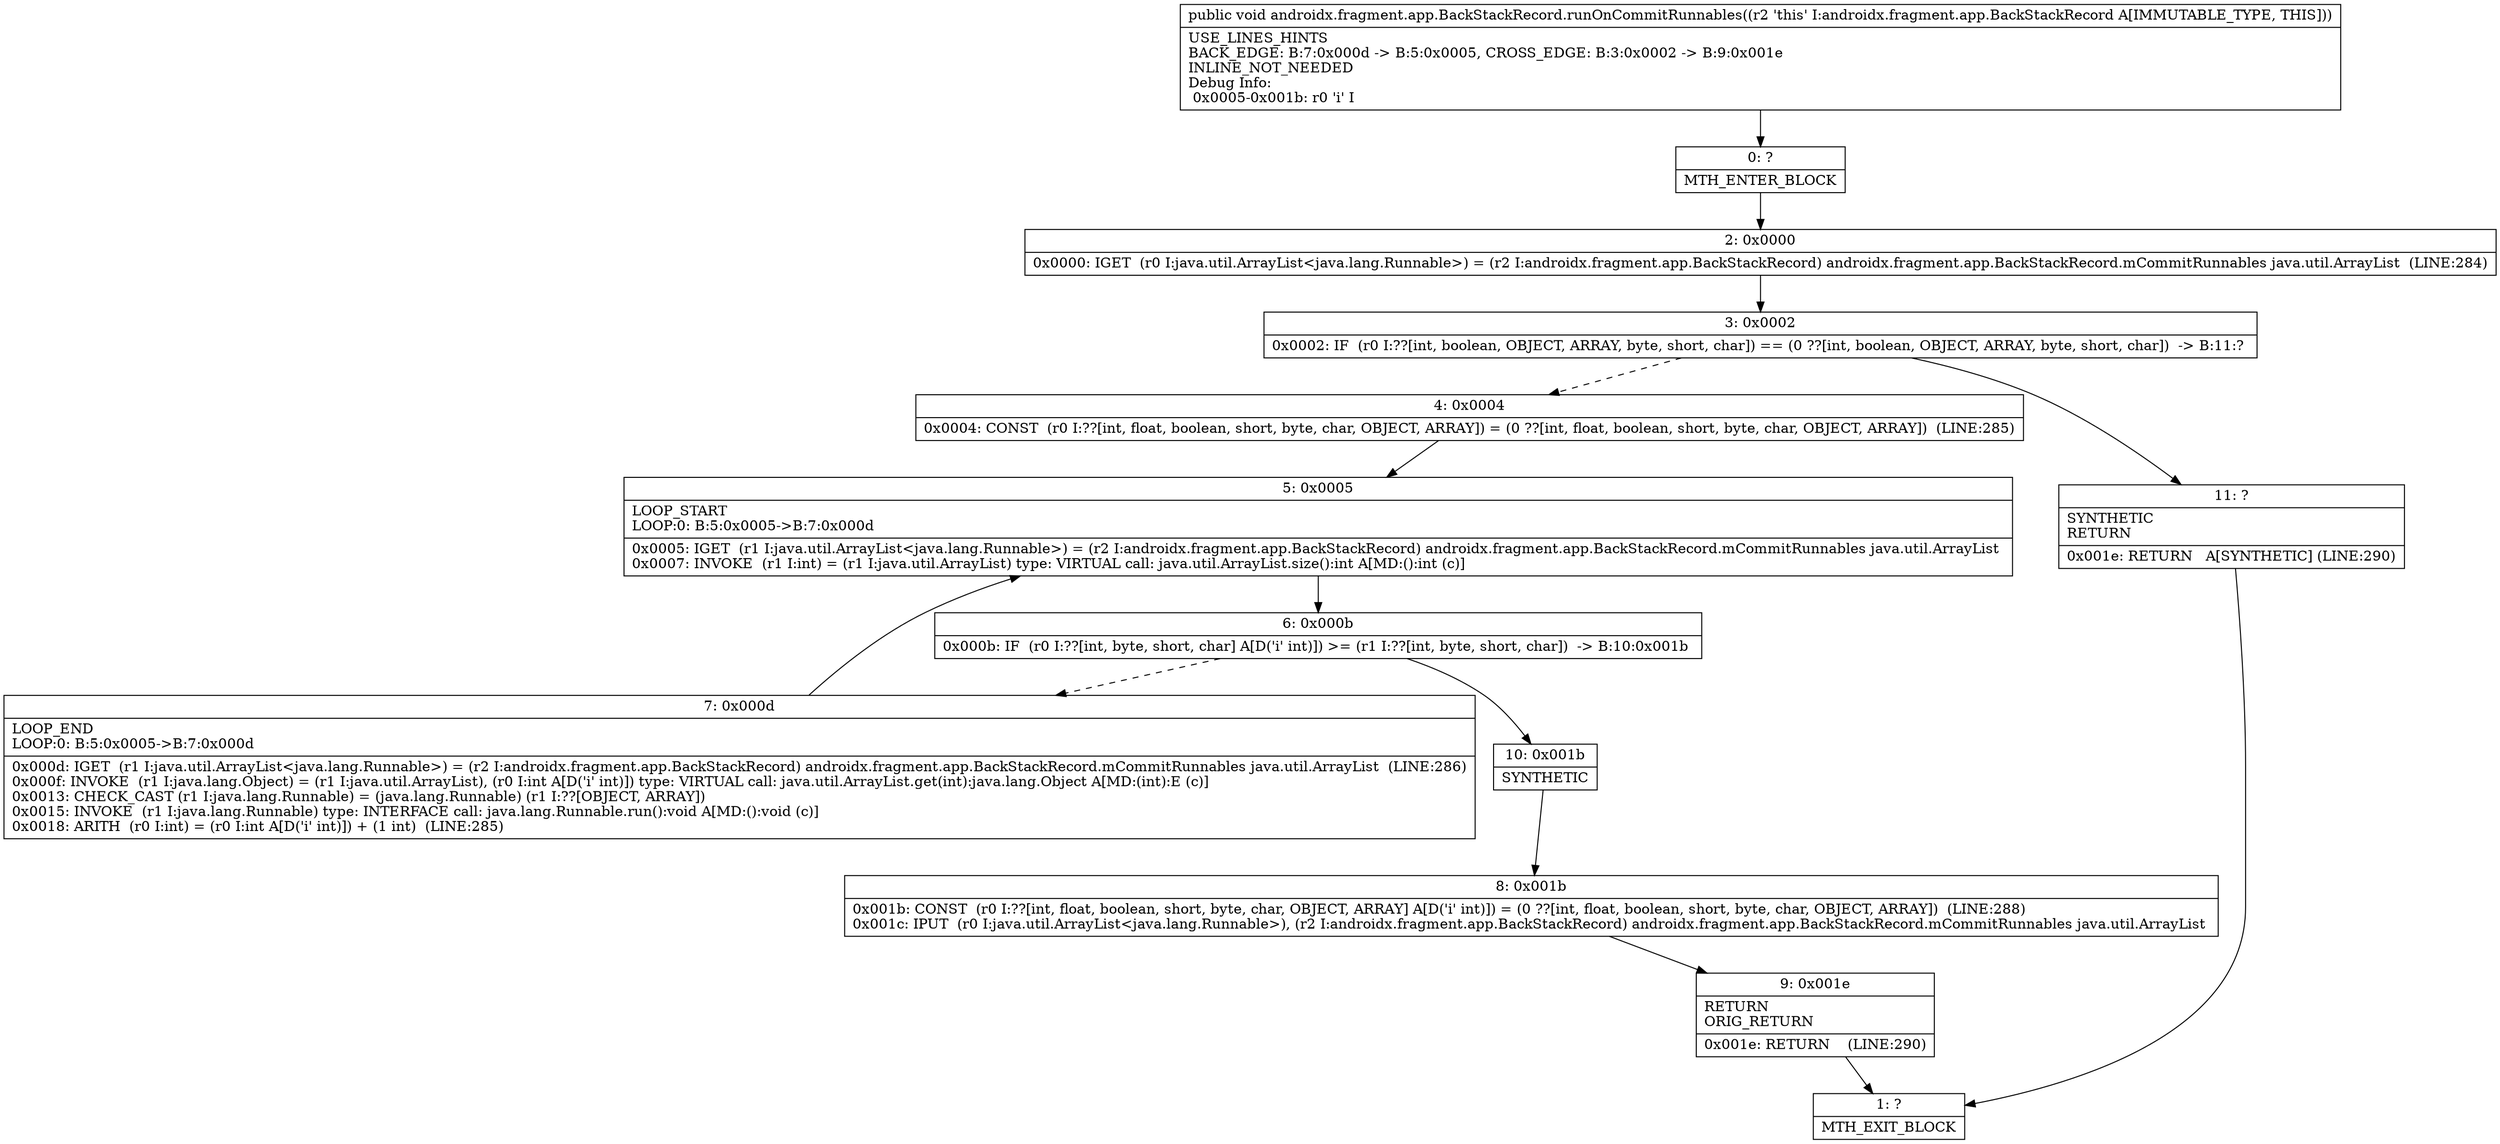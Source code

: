 digraph "CFG forandroidx.fragment.app.BackStackRecord.runOnCommitRunnables()V" {
Node_0 [shape=record,label="{0\:\ ?|MTH_ENTER_BLOCK\l}"];
Node_2 [shape=record,label="{2\:\ 0x0000|0x0000: IGET  (r0 I:java.util.ArrayList\<java.lang.Runnable\>) = (r2 I:androidx.fragment.app.BackStackRecord) androidx.fragment.app.BackStackRecord.mCommitRunnables java.util.ArrayList  (LINE:284)\l}"];
Node_3 [shape=record,label="{3\:\ 0x0002|0x0002: IF  (r0 I:??[int, boolean, OBJECT, ARRAY, byte, short, char]) == (0 ??[int, boolean, OBJECT, ARRAY, byte, short, char])  \-\> B:11:? \l}"];
Node_4 [shape=record,label="{4\:\ 0x0004|0x0004: CONST  (r0 I:??[int, float, boolean, short, byte, char, OBJECT, ARRAY]) = (0 ??[int, float, boolean, short, byte, char, OBJECT, ARRAY])  (LINE:285)\l}"];
Node_5 [shape=record,label="{5\:\ 0x0005|LOOP_START\lLOOP:0: B:5:0x0005\-\>B:7:0x000d\l|0x0005: IGET  (r1 I:java.util.ArrayList\<java.lang.Runnable\>) = (r2 I:androidx.fragment.app.BackStackRecord) androidx.fragment.app.BackStackRecord.mCommitRunnables java.util.ArrayList \l0x0007: INVOKE  (r1 I:int) = (r1 I:java.util.ArrayList) type: VIRTUAL call: java.util.ArrayList.size():int A[MD:():int (c)]\l}"];
Node_6 [shape=record,label="{6\:\ 0x000b|0x000b: IF  (r0 I:??[int, byte, short, char] A[D('i' int)]) \>= (r1 I:??[int, byte, short, char])  \-\> B:10:0x001b \l}"];
Node_7 [shape=record,label="{7\:\ 0x000d|LOOP_END\lLOOP:0: B:5:0x0005\-\>B:7:0x000d\l|0x000d: IGET  (r1 I:java.util.ArrayList\<java.lang.Runnable\>) = (r2 I:androidx.fragment.app.BackStackRecord) androidx.fragment.app.BackStackRecord.mCommitRunnables java.util.ArrayList  (LINE:286)\l0x000f: INVOKE  (r1 I:java.lang.Object) = (r1 I:java.util.ArrayList), (r0 I:int A[D('i' int)]) type: VIRTUAL call: java.util.ArrayList.get(int):java.lang.Object A[MD:(int):E (c)]\l0x0013: CHECK_CAST (r1 I:java.lang.Runnable) = (java.lang.Runnable) (r1 I:??[OBJECT, ARRAY]) \l0x0015: INVOKE  (r1 I:java.lang.Runnable) type: INTERFACE call: java.lang.Runnable.run():void A[MD:():void (c)]\l0x0018: ARITH  (r0 I:int) = (r0 I:int A[D('i' int)]) + (1 int)  (LINE:285)\l}"];
Node_10 [shape=record,label="{10\:\ 0x001b|SYNTHETIC\l}"];
Node_8 [shape=record,label="{8\:\ 0x001b|0x001b: CONST  (r0 I:??[int, float, boolean, short, byte, char, OBJECT, ARRAY] A[D('i' int)]) = (0 ??[int, float, boolean, short, byte, char, OBJECT, ARRAY])  (LINE:288)\l0x001c: IPUT  (r0 I:java.util.ArrayList\<java.lang.Runnable\>), (r2 I:androidx.fragment.app.BackStackRecord) androidx.fragment.app.BackStackRecord.mCommitRunnables java.util.ArrayList \l}"];
Node_9 [shape=record,label="{9\:\ 0x001e|RETURN\lORIG_RETURN\l|0x001e: RETURN    (LINE:290)\l}"];
Node_1 [shape=record,label="{1\:\ ?|MTH_EXIT_BLOCK\l}"];
Node_11 [shape=record,label="{11\:\ ?|SYNTHETIC\lRETURN\l|0x001e: RETURN   A[SYNTHETIC] (LINE:290)\l}"];
MethodNode[shape=record,label="{public void androidx.fragment.app.BackStackRecord.runOnCommitRunnables((r2 'this' I:androidx.fragment.app.BackStackRecord A[IMMUTABLE_TYPE, THIS]))  | USE_LINES_HINTS\lBACK_EDGE: B:7:0x000d \-\> B:5:0x0005, CROSS_EDGE: B:3:0x0002 \-\> B:9:0x001e\lINLINE_NOT_NEEDED\lDebug Info:\l  0x0005\-0x001b: r0 'i' I\l}"];
MethodNode -> Node_0;Node_0 -> Node_2;
Node_2 -> Node_3;
Node_3 -> Node_4[style=dashed];
Node_3 -> Node_11;
Node_4 -> Node_5;
Node_5 -> Node_6;
Node_6 -> Node_7[style=dashed];
Node_6 -> Node_10;
Node_7 -> Node_5;
Node_10 -> Node_8;
Node_8 -> Node_9;
Node_9 -> Node_1;
Node_11 -> Node_1;
}

